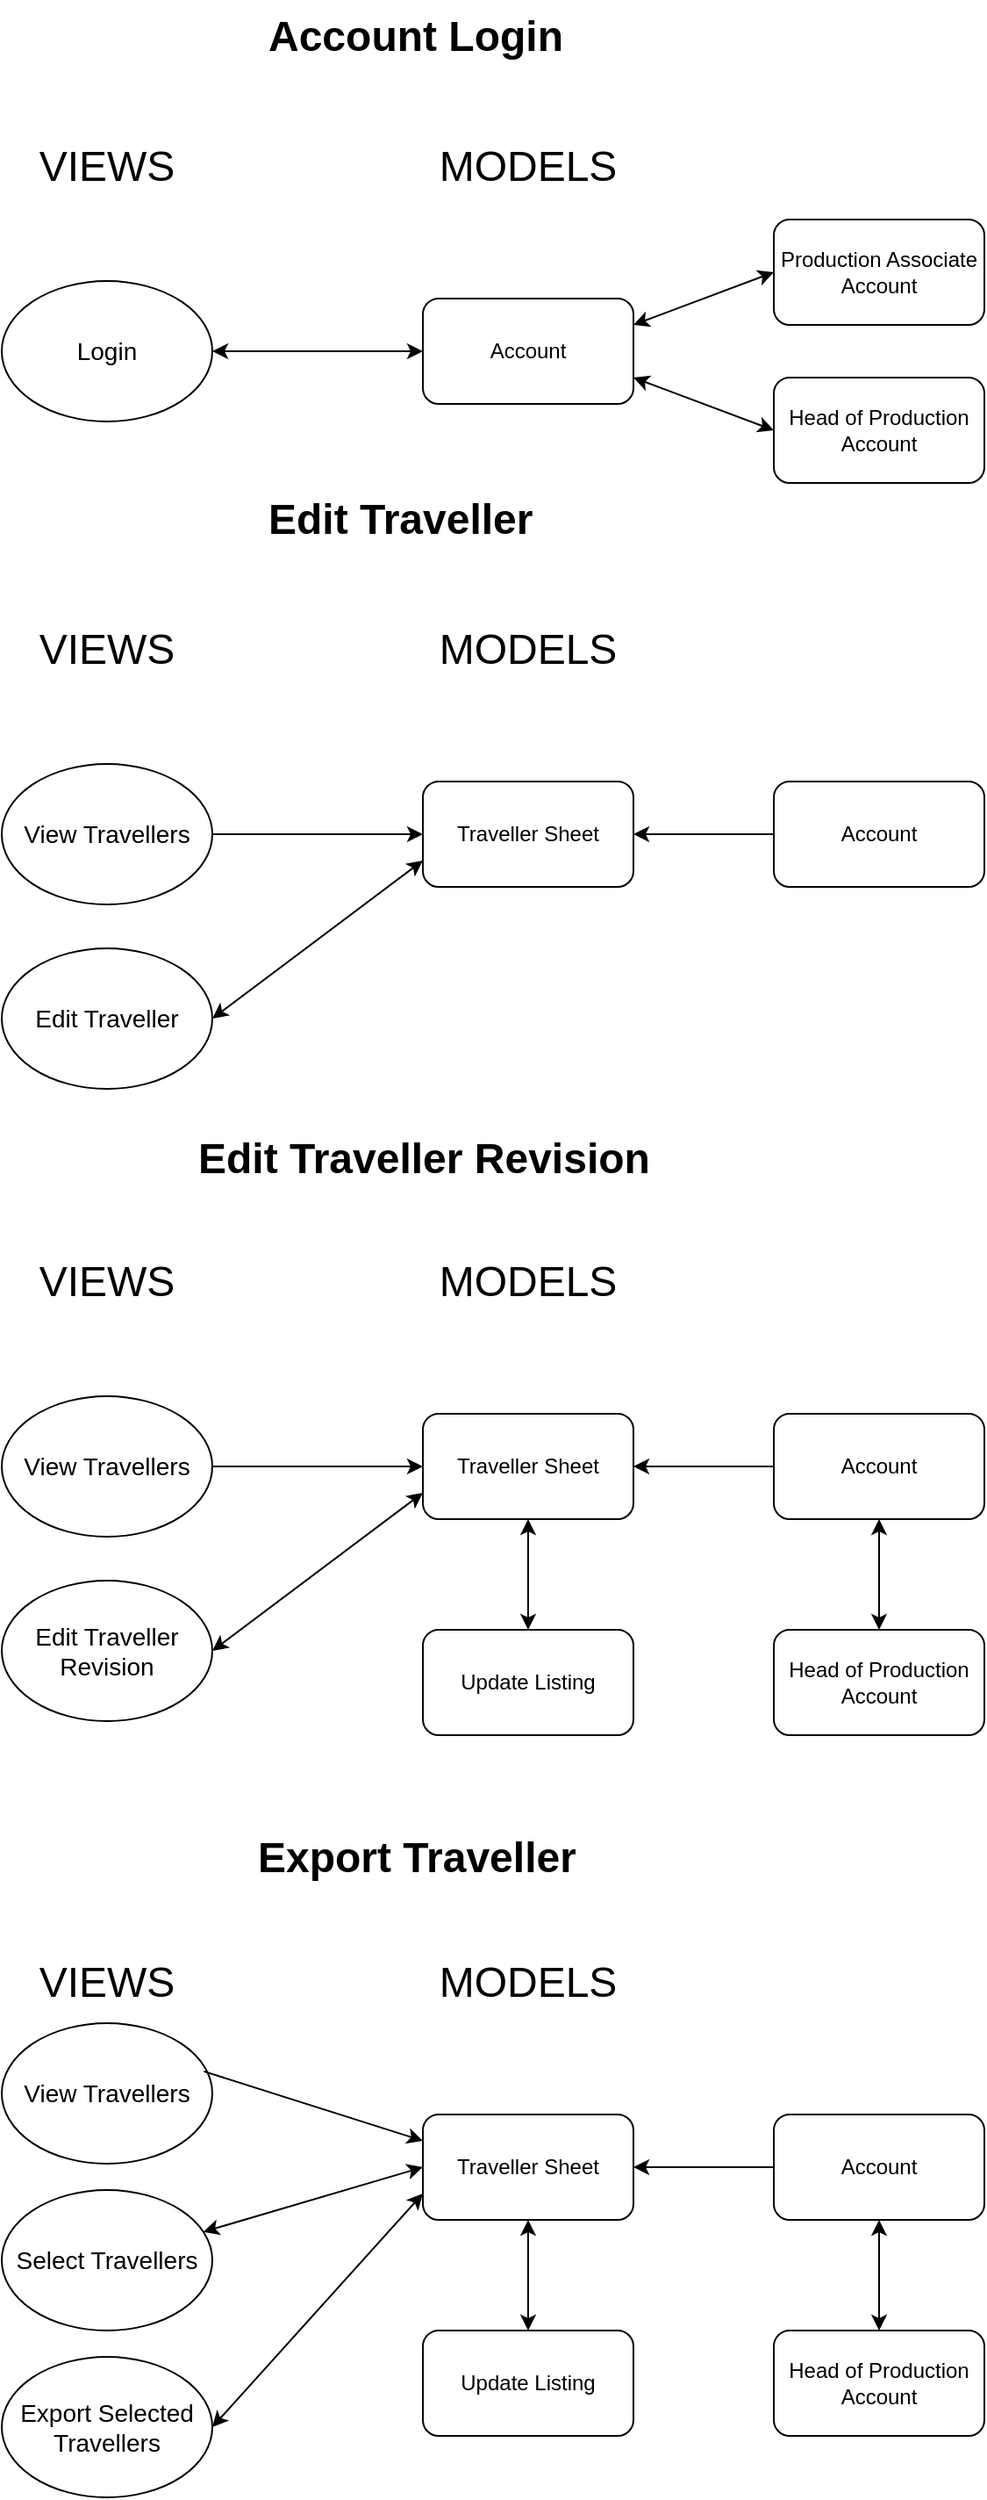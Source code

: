 <mxfile version="25.0.2">
  <diagram name="Page-1" id="2YBvvXClWsGukQMizWep">
    <mxGraphModel dx="2150" dy="1181" grid="0" gridSize="10" guides="1" tooltips="1" connect="1" arrows="1" fold="1" page="0" pageScale="1" pageWidth="850" pageHeight="1100" math="0" shadow="0">
      <root>
        <mxCell id="0" />
        <mxCell id="1" parent="0" />
        <mxCell id="ef6bgN57XjxLY9Qcaa6K-2" value="&lt;font style=&quot;font-size: 24px;&quot;&gt;VIEWS&lt;/font&gt;" style="text;html=1;align=center;verticalAlign=middle;whiteSpace=wrap;rounded=0;" vertex="1" parent="1">
          <mxGeometry x="-580" y="-210" width="60" height="30" as="geometry" />
        </mxCell>
        <mxCell id="ef6bgN57XjxLY9Qcaa6K-3" value="&lt;font style=&quot;font-size: 24px;&quot;&gt;MODELS&lt;/font&gt;" style="text;html=1;align=center;verticalAlign=middle;whiteSpace=wrap;rounded=0;" vertex="1" parent="1">
          <mxGeometry x="-340" y="-210" width="60" height="30" as="geometry" />
        </mxCell>
        <mxCell id="ef6bgN57XjxLY9Qcaa6K-4" value="&lt;font style=&quot;font-size: 14px;&quot;&gt;Login&lt;/font&gt;" style="ellipse;whiteSpace=wrap;html=1;" vertex="1" parent="1">
          <mxGeometry x="-610" y="-130" width="120" height="80" as="geometry" />
        </mxCell>
        <mxCell id="ef6bgN57XjxLY9Qcaa6K-5" value="Account" style="rounded=1;whiteSpace=wrap;html=1;" vertex="1" parent="1">
          <mxGeometry x="-370" y="-120" width="120" height="60" as="geometry" />
        </mxCell>
        <mxCell id="ef6bgN57XjxLY9Qcaa6K-6" value="Production Associate Account" style="rounded=1;whiteSpace=wrap;html=1;" vertex="1" parent="1">
          <mxGeometry x="-170" y="-165" width="120" height="60" as="geometry" />
        </mxCell>
        <mxCell id="ef6bgN57XjxLY9Qcaa6K-7" value="Head of Production Account" style="rounded=1;whiteSpace=wrap;html=1;" vertex="1" parent="1">
          <mxGeometry x="-170" y="-75" width="120" height="60" as="geometry" />
        </mxCell>
        <mxCell id="ef6bgN57XjxLY9Qcaa6K-8" value="" style="endArrow=classic;startArrow=classic;html=1;rounded=0;entryX=0;entryY=0.5;entryDx=0;entryDy=0;exitX=1;exitY=0.25;exitDx=0;exitDy=0;" edge="1" parent="1" source="ef6bgN57XjxLY9Qcaa6K-5" target="ef6bgN57XjxLY9Qcaa6K-6">
          <mxGeometry width="50" height="50" relative="1" as="geometry">
            <mxPoint x="-240" y="-120" as="sourcePoint" />
            <mxPoint x="-190" y="-170" as="targetPoint" />
          </mxGeometry>
        </mxCell>
        <mxCell id="ef6bgN57XjxLY9Qcaa6K-9" value="" style="endArrow=classic;startArrow=classic;html=1;rounded=0;entryX=0;entryY=0.5;entryDx=0;entryDy=0;exitX=1;exitY=0.75;exitDx=0;exitDy=0;" edge="1" parent="1" source="ef6bgN57XjxLY9Qcaa6K-5" target="ef6bgN57XjxLY9Qcaa6K-7">
          <mxGeometry width="50" height="50" relative="1" as="geometry">
            <mxPoint x="-240" y="-95" as="sourcePoint" />
            <mxPoint x="-160" y="-125" as="targetPoint" />
          </mxGeometry>
        </mxCell>
        <mxCell id="ef6bgN57XjxLY9Qcaa6K-10" value="" style="endArrow=classic;startArrow=classic;html=1;rounded=0;entryX=0;entryY=0.5;entryDx=0;entryDy=0;exitX=1;exitY=0.5;exitDx=0;exitDy=0;" edge="1" parent="1" source="ef6bgN57XjxLY9Qcaa6K-4" target="ef6bgN57XjxLY9Qcaa6K-5">
          <mxGeometry width="50" height="50" relative="1" as="geometry">
            <mxPoint x="-470" y="-50" as="sourcePoint" />
            <mxPoint x="-420" y="-100" as="targetPoint" />
          </mxGeometry>
        </mxCell>
        <mxCell id="ef6bgN57XjxLY9Qcaa6K-13" value="&lt;h1 style=&quot;margin-top: 0px;&quot;&gt;Account Login&lt;/h1&gt;" style="text;html=1;whiteSpace=wrap;overflow=hidden;rounded=0;" vertex="1" parent="1">
          <mxGeometry x="-460" y="-290" width="180" height="120" as="geometry" />
        </mxCell>
        <mxCell id="ef6bgN57XjxLY9Qcaa6K-14" value="&lt;font style=&quot;font-size: 24px;&quot;&gt;VIEWS&lt;/font&gt;" style="text;html=1;align=center;verticalAlign=middle;whiteSpace=wrap;rounded=0;" vertex="1" parent="1">
          <mxGeometry x="-580" y="65" width="60" height="30" as="geometry" />
        </mxCell>
        <mxCell id="ef6bgN57XjxLY9Qcaa6K-15" value="&lt;font style=&quot;font-size: 24px;&quot;&gt;MODELS&lt;/font&gt;" style="text;html=1;align=center;verticalAlign=middle;whiteSpace=wrap;rounded=0;" vertex="1" parent="1">
          <mxGeometry x="-340" y="65" width="60" height="30" as="geometry" />
        </mxCell>
        <mxCell id="ef6bgN57XjxLY9Qcaa6K-16" value="&lt;font style=&quot;font-size: 14px;&quot;&gt;View Travellers&lt;/font&gt;" style="ellipse;whiteSpace=wrap;html=1;" vertex="1" parent="1">
          <mxGeometry x="-610" y="145" width="120" height="80" as="geometry" />
        </mxCell>
        <mxCell id="ef6bgN57XjxLY9Qcaa6K-17" value="Traveller Sheet" style="rounded=1;whiteSpace=wrap;html=1;" vertex="1" parent="1">
          <mxGeometry x="-370" y="155" width="120" height="60" as="geometry" />
        </mxCell>
        <mxCell id="ef6bgN57XjxLY9Qcaa6K-18" value="Account" style="rounded=1;whiteSpace=wrap;html=1;" vertex="1" parent="1">
          <mxGeometry x="-170" y="155" width="120" height="60" as="geometry" />
        </mxCell>
        <mxCell id="ef6bgN57XjxLY9Qcaa6K-22" value="" style="endArrow=classic;startArrow=classic;html=1;rounded=0;entryX=0;entryY=0.75;entryDx=0;entryDy=0;exitX=1;exitY=0.5;exitDx=0;exitDy=0;" edge="1" parent="1" source="ef6bgN57XjxLY9Qcaa6K-24" target="ef6bgN57XjxLY9Qcaa6K-17">
          <mxGeometry width="50" height="50" relative="1" as="geometry">
            <mxPoint x="-470" y="280" as="sourcePoint" />
            <mxPoint x="-350" y="280" as="targetPoint" />
          </mxGeometry>
        </mxCell>
        <mxCell id="ef6bgN57XjxLY9Qcaa6K-23" value="&lt;h1 style=&quot;margin-top: 0px;&quot;&gt;Edit Traveller&lt;/h1&gt;" style="text;html=1;whiteSpace=wrap;overflow=hidden;rounded=0;" vertex="1" parent="1">
          <mxGeometry x="-460" y="-15" width="180" height="47" as="geometry" />
        </mxCell>
        <mxCell id="ef6bgN57XjxLY9Qcaa6K-24" value="&lt;font style=&quot;font-size: 14px;&quot;&gt;Edit Traveller&lt;/font&gt;" style="ellipse;whiteSpace=wrap;html=1;" vertex="1" parent="1">
          <mxGeometry x="-610" y="250" width="120" height="80" as="geometry" />
        </mxCell>
        <mxCell id="ef6bgN57XjxLY9Qcaa6K-25" value="" style="endArrow=classic;html=1;rounded=0;exitX=1;exitY=0.5;exitDx=0;exitDy=0;entryX=0;entryY=0.5;entryDx=0;entryDy=0;" edge="1" parent="1" source="ef6bgN57XjxLY9Qcaa6K-16" target="ef6bgN57XjxLY9Qcaa6K-17">
          <mxGeometry width="50" height="50" relative="1" as="geometry">
            <mxPoint x="-460" y="200" as="sourcePoint" />
            <mxPoint x="-410" y="150" as="targetPoint" />
          </mxGeometry>
        </mxCell>
        <mxCell id="ef6bgN57XjxLY9Qcaa6K-28" value="" style="endArrow=classic;html=1;rounded=0;exitX=0;exitY=0.5;exitDx=0;exitDy=0;entryX=1;entryY=0.5;entryDx=0;entryDy=0;" edge="1" parent="1" source="ef6bgN57XjxLY9Qcaa6K-18" target="ef6bgN57XjxLY9Qcaa6K-17">
          <mxGeometry width="50" height="50" relative="1" as="geometry">
            <mxPoint x="-260" y="300" as="sourcePoint" />
            <mxPoint x="-210" y="250" as="targetPoint" />
          </mxGeometry>
        </mxCell>
        <mxCell id="ef6bgN57XjxLY9Qcaa6K-30" value="&lt;font style=&quot;font-size: 24px;&quot;&gt;VIEWS&lt;/font&gt;" style="text;html=1;align=center;verticalAlign=middle;whiteSpace=wrap;rounded=0;" vertex="1" parent="1">
          <mxGeometry x="-580" y="425" width="60" height="30" as="geometry" />
        </mxCell>
        <mxCell id="ef6bgN57XjxLY9Qcaa6K-31" value="&lt;font style=&quot;font-size: 24px;&quot;&gt;MODELS&lt;/font&gt;" style="text;html=1;align=center;verticalAlign=middle;whiteSpace=wrap;rounded=0;" vertex="1" parent="1">
          <mxGeometry x="-340" y="425" width="60" height="30" as="geometry" />
        </mxCell>
        <mxCell id="ef6bgN57XjxLY9Qcaa6K-32" value="&lt;font style=&quot;font-size: 14px;&quot;&gt;View Travellers&lt;/font&gt;" style="ellipse;whiteSpace=wrap;html=1;" vertex="1" parent="1">
          <mxGeometry x="-610" y="505" width="120" height="80" as="geometry" />
        </mxCell>
        <mxCell id="ef6bgN57XjxLY9Qcaa6K-33" value="Traveller Sheet" style="rounded=1;whiteSpace=wrap;html=1;" vertex="1" parent="1">
          <mxGeometry x="-370" y="515" width="120" height="60" as="geometry" />
        </mxCell>
        <mxCell id="ef6bgN57XjxLY9Qcaa6K-34" value="Account" style="rounded=1;whiteSpace=wrap;html=1;" vertex="1" parent="1">
          <mxGeometry x="-170" y="515" width="120" height="60" as="geometry" />
        </mxCell>
        <mxCell id="ef6bgN57XjxLY9Qcaa6K-35" value="" style="endArrow=classic;startArrow=classic;html=1;rounded=0;entryX=0;entryY=0.75;entryDx=0;entryDy=0;exitX=1;exitY=0.5;exitDx=0;exitDy=0;" edge="1" parent="1" source="ef6bgN57XjxLY9Qcaa6K-37" target="ef6bgN57XjxLY9Qcaa6K-33">
          <mxGeometry width="50" height="50" relative="1" as="geometry">
            <mxPoint x="-470" y="640" as="sourcePoint" />
            <mxPoint x="-350" y="640" as="targetPoint" />
          </mxGeometry>
        </mxCell>
        <mxCell id="ef6bgN57XjxLY9Qcaa6K-36" value="&lt;h1 style=&quot;margin-top: 0px;&quot;&gt;Edit Traveller Revision&lt;/h1&gt;" style="text;html=1;whiteSpace=wrap;overflow=hidden;rounded=0;" vertex="1" parent="1">
          <mxGeometry x="-500.5" y="349" width="261" height="47" as="geometry" />
        </mxCell>
        <mxCell id="ef6bgN57XjxLY9Qcaa6K-37" value="&lt;font style=&quot;font-size: 14px;&quot;&gt;Edit Traveller Revision&lt;/font&gt;" style="ellipse;whiteSpace=wrap;html=1;" vertex="1" parent="1">
          <mxGeometry x="-610" y="610" width="120" height="80" as="geometry" />
        </mxCell>
        <mxCell id="ef6bgN57XjxLY9Qcaa6K-38" value="" style="endArrow=classic;html=1;rounded=0;exitX=1;exitY=0.5;exitDx=0;exitDy=0;entryX=0;entryY=0.5;entryDx=0;entryDy=0;" edge="1" parent="1" source="ef6bgN57XjxLY9Qcaa6K-32" target="ef6bgN57XjxLY9Qcaa6K-33">
          <mxGeometry width="50" height="50" relative="1" as="geometry">
            <mxPoint x="-460" y="560" as="sourcePoint" />
            <mxPoint x="-410" y="510" as="targetPoint" />
          </mxGeometry>
        </mxCell>
        <mxCell id="ef6bgN57XjxLY9Qcaa6K-39" value="" style="endArrow=classic;html=1;rounded=0;exitX=0;exitY=0.5;exitDx=0;exitDy=0;entryX=1;entryY=0.5;entryDx=0;entryDy=0;" edge="1" parent="1" source="ef6bgN57XjxLY9Qcaa6K-34" target="ef6bgN57XjxLY9Qcaa6K-33">
          <mxGeometry width="50" height="50" relative="1" as="geometry">
            <mxPoint x="-260" y="660" as="sourcePoint" />
            <mxPoint x="-210" y="610" as="targetPoint" />
          </mxGeometry>
        </mxCell>
        <mxCell id="ef6bgN57XjxLY9Qcaa6K-40" value="Update Listing" style="rounded=1;whiteSpace=wrap;html=1;" vertex="1" parent="1">
          <mxGeometry x="-370" y="638" width="120" height="60" as="geometry" />
        </mxCell>
        <mxCell id="ef6bgN57XjxLY9Qcaa6K-41" value="" style="endArrow=classic;startArrow=classic;html=1;rounded=0;entryX=0.5;entryY=1;entryDx=0;entryDy=0;exitX=0.5;exitY=0;exitDx=0;exitDy=0;" edge="1" parent="1" source="ef6bgN57XjxLY9Qcaa6K-40" target="ef6bgN57XjxLY9Qcaa6K-33">
          <mxGeometry width="50" height="50" relative="1" as="geometry">
            <mxPoint x="-386" y="646" as="sourcePoint" />
            <mxPoint x="-336" y="596" as="targetPoint" />
          </mxGeometry>
        </mxCell>
        <mxCell id="ef6bgN57XjxLY9Qcaa6K-42" value="Head of Production Account" style="rounded=1;whiteSpace=wrap;html=1;" vertex="1" parent="1">
          <mxGeometry x="-170" y="638" width="120" height="60" as="geometry" />
        </mxCell>
        <mxCell id="ef6bgN57XjxLY9Qcaa6K-43" value="" style="endArrow=classic;startArrow=classic;html=1;rounded=0;entryX=0.5;entryY=1;entryDx=0;entryDy=0;" edge="1" parent="1" source="ef6bgN57XjxLY9Qcaa6K-42" target="ef6bgN57XjxLY9Qcaa6K-34">
          <mxGeometry width="50" height="50" relative="1" as="geometry">
            <mxPoint x="-207" y="642" as="sourcePoint" />
            <mxPoint x="-157" y="592" as="targetPoint" />
          </mxGeometry>
        </mxCell>
        <mxCell id="ef6bgN57XjxLY9Qcaa6K-44" value="&lt;font style=&quot;font-size: 24px;&quot;&gt;VIEWS&lt;/font&gt;" style="text;html=1;align=center;verticalAlign=middle;whiteSpace=wrap;rounded=0;" vertex="1" parent="1">
          <mxGeometry x="-580" y="824" width="60" height="30" as="geometry" />
        </mxCell>
        <mxCell id="ef6bgN57XjxLY9Qcaa6K-45" value="&lt;font style=&quot;font-size: 24px;&quot;&gt;MODELS&lt;/font&gt;" style="text;html=1;align=center;verticalAlign=middle;whiteSpace=wrap;rounded=0;" vertex="1" parent="1">
          <mxGeometry x="-340" y="824" width="60" height="30" as="geometry" />
        </mxCell>
        <mxCell id="ef6bgN57XjxLY9Qcaa6K-46" value="&lt;font style=&quot;font-size: 14px;&quot;&gt;View Travellers&lt;/font&gt;" style="ellipse;whiteSpace=wrap;html=1;" vertex="1" parent="1">
          <mxGeometry x="-610" y="862" width="120" height="80" as="geometry" />
        </mxCell>
        <mxCell id="ef6bgN57XjxLY9Qcaa6K-47" value="Traveller Sheet" style="rounded=1;whiteSpace=wrap;html=1;" vertex="1" parent="1">
          <mxGeometry x="-370" y="914" width="120" height="60" as="geometry" />
        </mxCell>
        <mxCell id="ef6bgN57XjxLY9Qcaa6K-48" value="Account" style="rounded=1;whiteSpace=wrap;html=1;" vertex="1" parent="1">
          <mxGeometry x="-170" y="914" width="120" height="60" as="geometry" />
        </mxCell>
        <mxCell id="ef6bgN57XjxLY9Qcaa6K-49" value="" style="endArrow=classic;startArrow=classic;html=1;rounded=0;entryX=0;entryY=0.5;entryDx=0;entryDy=0;" edge="1" parent="1" source="ef6bgN57XjxLY9Qcaa6K-51" target="ef6bgN57XjxLY9Qcaa6K-47">
          <mxGeometry width="50" height="50" relative="1" as="geometry">
            <mxPoint x="-470" y="1039" as="sourcePoint" />
            <mxPoint x="-350" y="1039" as="targetPoint" />
          </mxGeometry>
        </mxCell>
        <mxCell id="ef6bgN57XjxLY9Qcaa6K-50" value="&lt;h1 style=&quot;margin-top: 0px;&quot;&gt;Export Traveller&lt;/h1&gt;" style="text;html=1;whiteSpace=wrap;overflow=hidden;rounded=0;" vertex="1" parent="1">
          <mxGeometry x="-465.75" y="747" width="191.5" height="47" as="geometry" />
        </mxCell>
        <mxCell id="ef6bgN57XjxLY9Qcaa6K-51" value="&lt;font style=&quot;font-size: 14px;&quot;&gt;Select Travellers&lt;/font&gt;" style="ellipse;whiteSpace=wrap;html=1;" vertex="1" parent="1">
          <mxGeometry x="-610" y="957" width="120" height="80" as="geometry" />
        </mxCell>
        <mxCell id="ef6bgN57XjxLY9Qcaa6K-52" value="" style="endArrow=classic;html=1;rounded=0;exitX=0.96;exitY=0.343;exitDx=0;exitDy=0;entryX=0;entryY=0.25;entryDx=0;entryDy=0;exitPerimeter=0;" edge="1" parent="1" source="ef6bgN57XjxLY9Qcaa6K-46" target="ef6bgN57XjxLY9Qcaa6K-47">
          <mxGeometry width="50" height="50" relative="1" as="geometry">
            <mxPoint x="-460" y="959" as="sourcePoint" />
            <mxPoint x="-410" y="909" as="targetPoint" />
          </mxGeometry>
        </mxCell>
        <mxCell id="ef6bgN57XjxLY9Qcaa6K-53" value="" style="endArrow=classic;html=1;rounded=0;exitX=0;exitY=0.5;exitDx=0;exitDy=0;entryX=1;entryY=0.5;entryDx=0;entryDy=0;" edge="1" parent="1" source="ef6bgN57XjxLY9Qcaa6K-48" target="ef6bgN57XjxLY9Qcaa6K-47">
          <mxGeometry width="50" height="50" relative="1" as="geometry">
            <mxPoint x="-260" y="1059" as="sourcePoint" />
            <mxPoint x="-210" y="1009" as="targetPoint" />
          </mxGeometry>
        </mxCell>
        <mxCell id="ef6bgN57XjxLY9Qcaa6K-54" value="Update Listing" style="rounded=1;whiteSpace=wrap;html=1;" vertex="1" parent="1">
          <mxGeometry x="-370" y="1037" width="120" height="60" as="geometry" />
        </mxCell>
        <mxCell id="ef6bgN57XjxLY9Qcaa6K-55" value="" style="endArrow=classic;startArrow=classic;html=1;rounded=0;entryX=0.5;entryY=1;entryDx=0;entryDy=0;exitX=0.5;exitY=0;exitDx=0;exitDy=0;" edge="1" parent="1" source="ef6bgN57XjxLY9Qcaa6K-54" target="ef6bgN57XjxLY9Qcaa6K-47">
          <mxGeometry width="50" height="50" relative="1" as="geometry">
            <mxPoint x="-386" y="1045" as="sourcePoint" />
            <mxPoint x="-336" y="995" as="targetPoint" />
          </mxGeometry>
        </mxCell>
        <mxCell id="ef6bgN57XjxLY9Qcaa6K-56" value="Head of Production Account" style="rounded=1;whiteSpace=wrap;html=1;" vertex="1" parent="1">
          <mxGeometry x="-170" y="1037" width="120" height="60" as="geometry" />
        </mxCell>
        <mxCell id="ef6bgN57XjxLY9Qcaa6K-57" value="" style="endArrow=classic;startArrow=classic;html=1;rounded=0;entryX=0.5;entryY=1;entryDx=0;entryDy=0;" edge="1" parent="1" source="ef6bgN57XjxLY9Qcaa6K-56" target="ef6bgN57XjxLY9Qcaa6K-48">
          <mxGeometry width="50" height="50" relative="1" as="geometry">
            <mxPoint x="-207" y="1041" as="sourcePoint" />
            <mxPoint x="-157" y="991" as="targetPoint" />
          </mxGeometry>
        </mxCell>
        <mxCell id="ef6bgN57XjxLY9Qcaa6K-58" value="&lt;font style=&quot;font-size: 14px;&quot;&gt;Export Selected Travellers&lt;/font&gt;" style="ellipse;whiteSpace=wrap;html=1;" vertex="1" parent="1">
          <mxGeometry x="-610" y="1052" width="120" height="80" as="geometry" />
        </mxCell>
        <mxCell id="ef6bgN57XjxLY9Qcaa6K-59" value="" style="endArrow=classic;startArrow=classic;html=1;rounded=0;entryX=0;entryY=0.75;entryDx=0;entryDy=0;exitX=1;exitY=0.5;exitDx=0;exitDy=0;" edge="1" parent="1" source="ef6bgN57XjxLY9Qcaa6K-58" target="ef6bgN57XjxLY9Qcaa6K-47">
          <mxGeometry width="50" height="50" relative="1" as="geometry">
            <mxPoint x="-480" y="1007" as="sourcePoint" />
            <mxPoint x="-360" y="954" as="targetPoint" />
          </mxGeometry>
        </mxCell>
      </root>
    </mxGraphModel>
  </diagram>
</mxfile>
